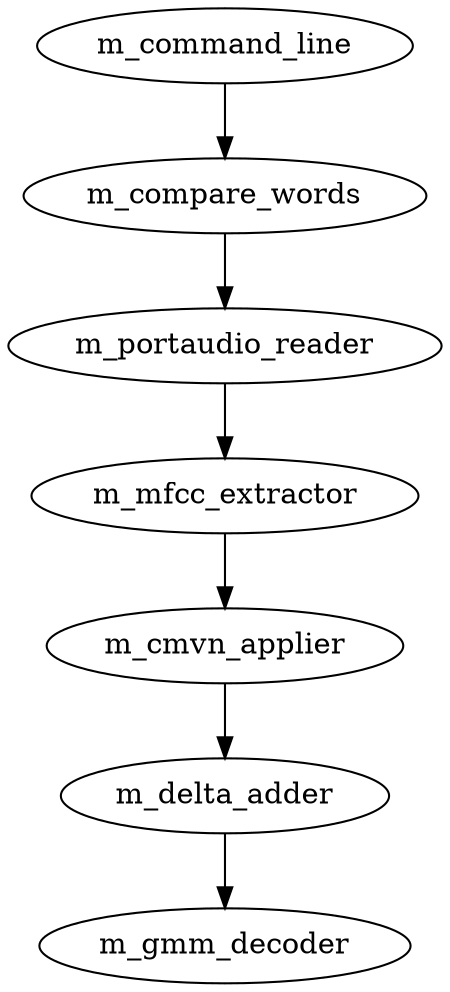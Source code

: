 digraph {
m_command_line -> m_compare_words -> m_portaudio_reader -> m_mfcc_extractor -> m_cmvn_applier -> m_delta_adder -> m_gmm_decoder;
//m_command_line -> m_compare_words;
//m_gmm_decoder -> m_compare_words;

}
